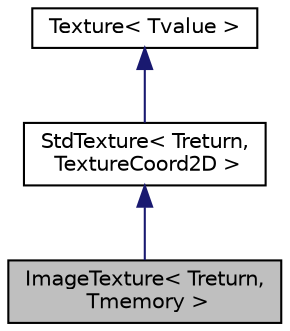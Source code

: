 digraph "ImageTexture&lt; Treturn, Tmemory &gt;"
{
 // LATEX_PDF_SIZE
  edge [fontname="Helvetica",fontsize="10",labelfontname="Helvetica",labelfontsize="10"];
  node [fontname="Helvetica",fontsize="10",shape="box"];
  Node1 [label="ImageTexture\< Treturn,\l Tmemory \>",height=0.2,width=0.4,color="black", fillcolor="grey75", style="filled", fontcolor="black",tooltip="Image-based texture."];
  Node2 -> Node1 [dir="back",color="midnightblue",fontsize="10",style="solid"];
  Node2 [label="StdTexture\< Treturn,\l TextureCoord2D \>",height=0.2,width=0.4,color="black", fillcolor="white", style="filled",URL="$class_std_texture.html",tooltip=" "];
  Node3 -> Node2 [dir="back",color="midnightblue",fontsize="10",style="solid"];
  Node3 [label="Texture\< Tvalue \>",height=0.2,width=0.4,color="black", fillcolor="white", style="filled",URL="$class_texture.html",tooltip="Base class for all textures."];
}
